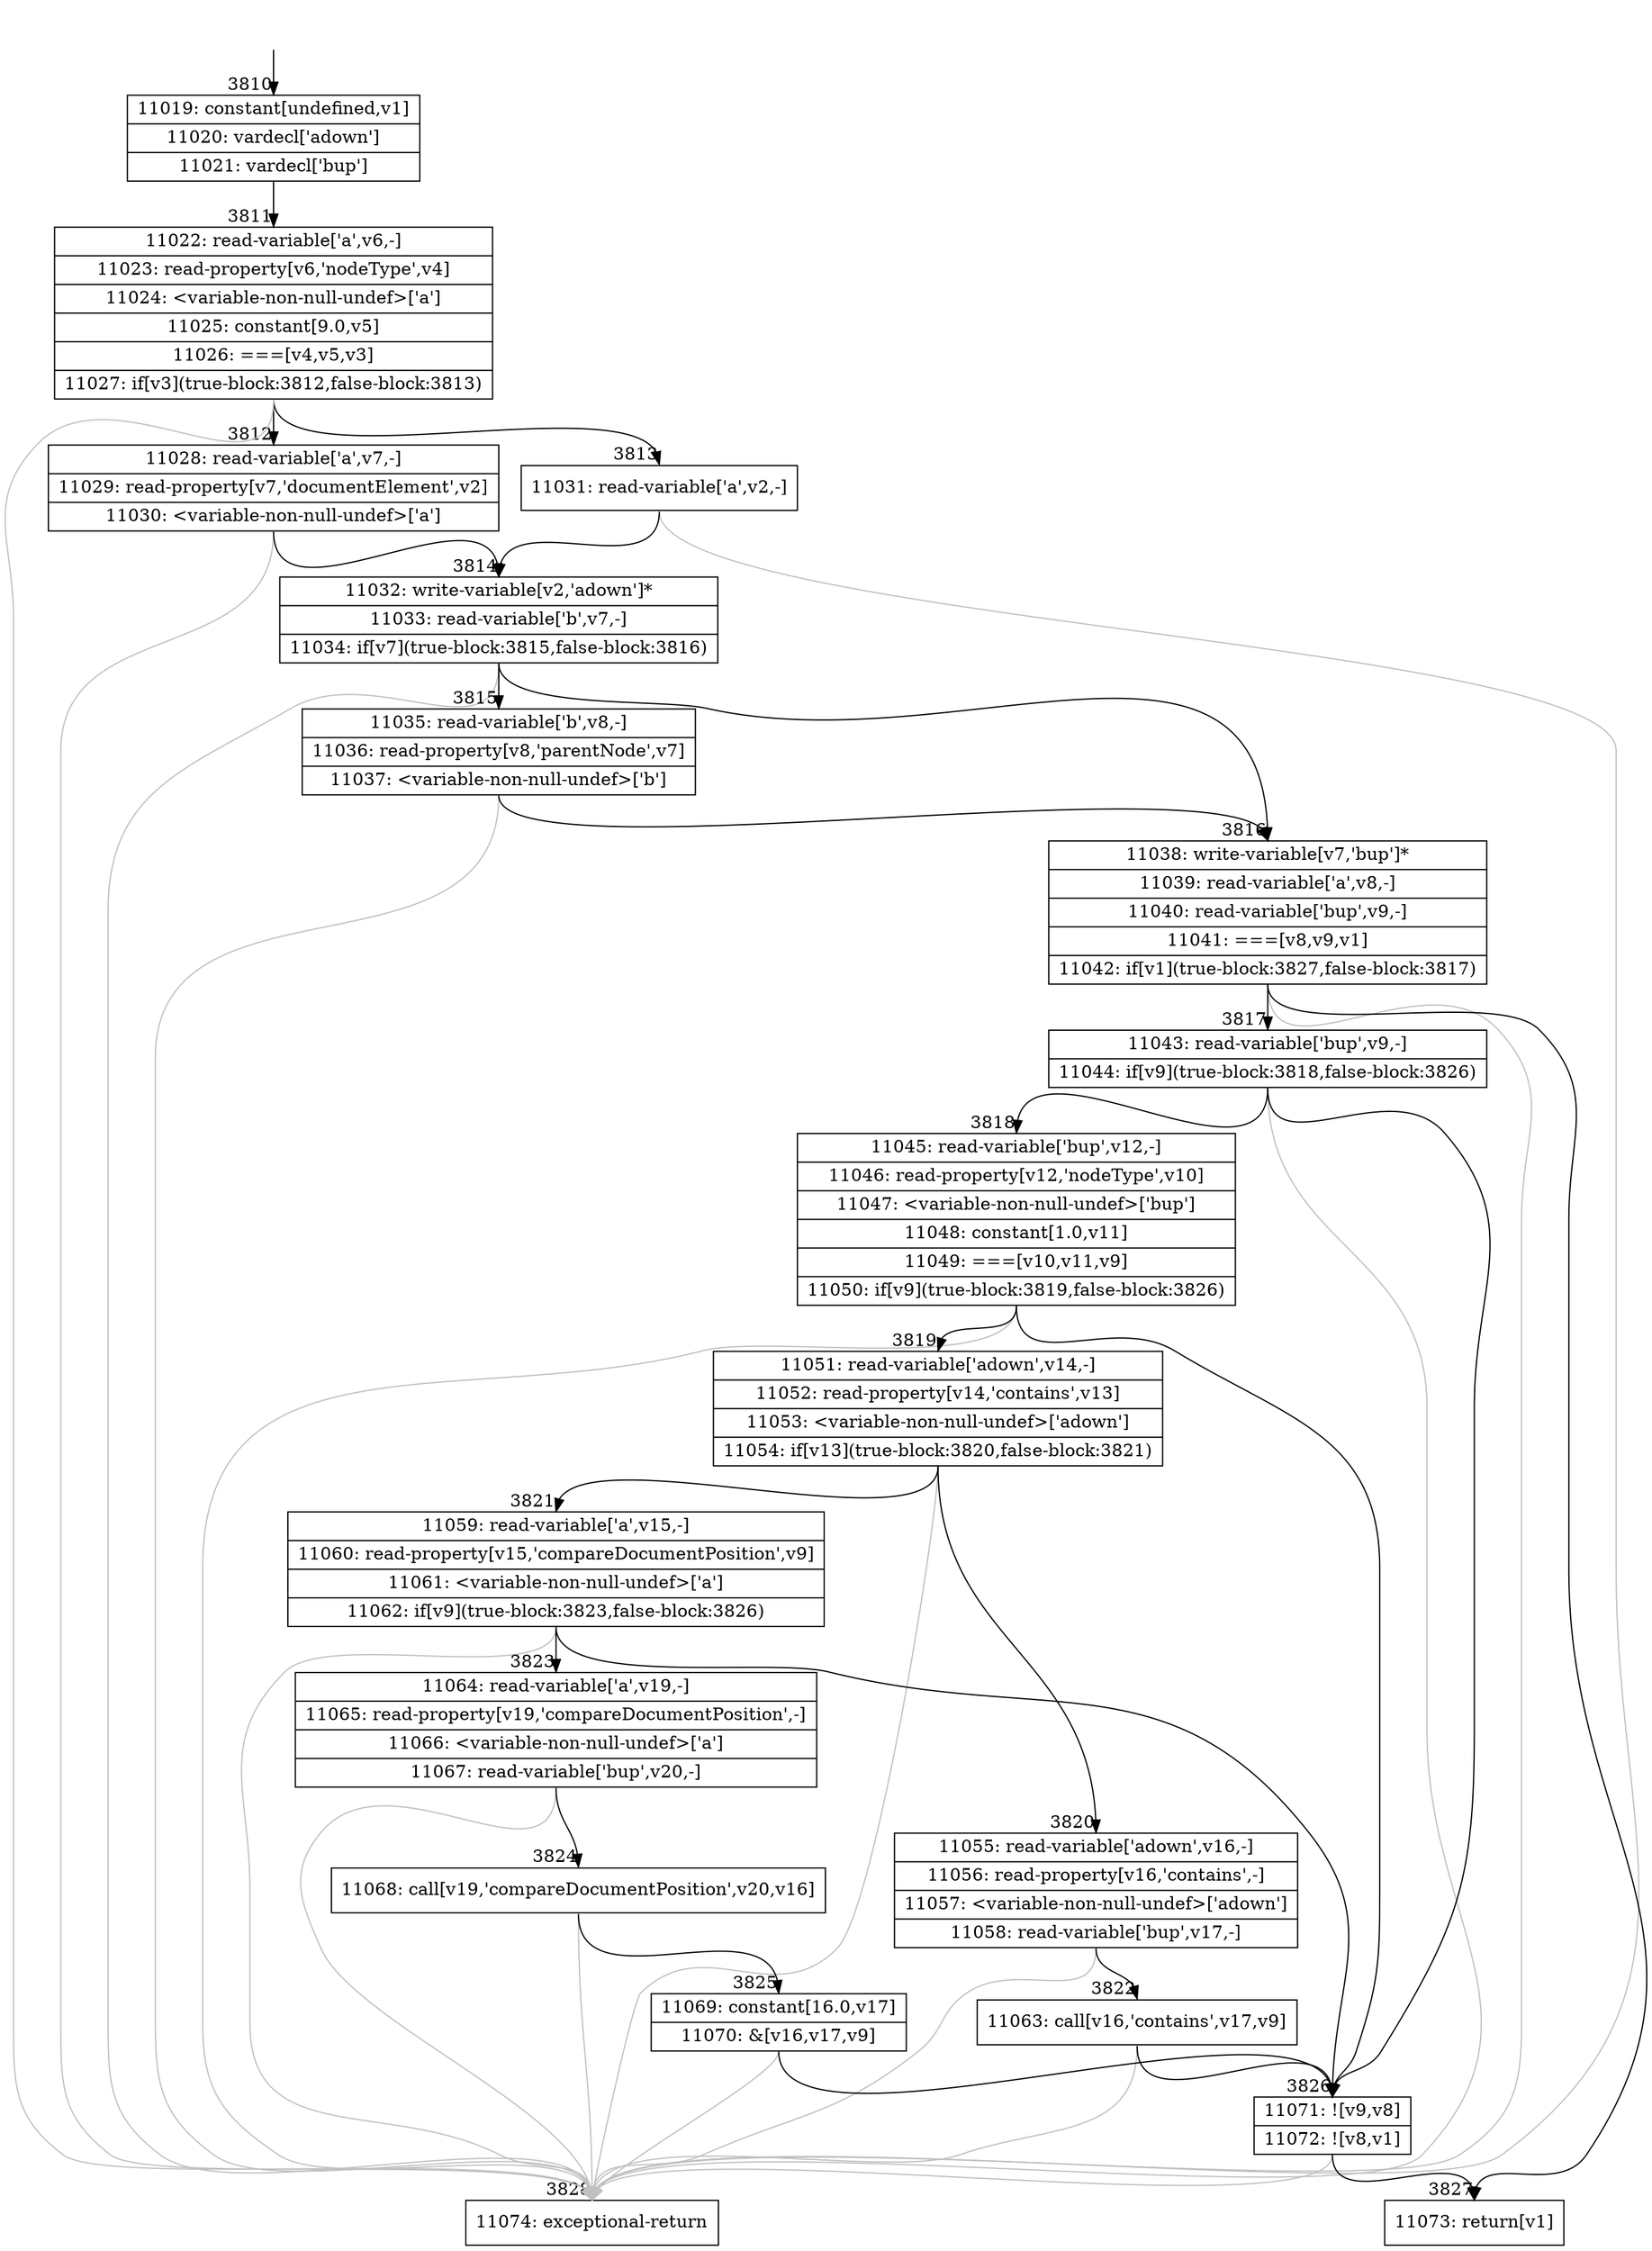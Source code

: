 digraph {
rankdir="TD"
BB_entry254[shape=none,label=""];
BB_entry254 -> BB3810 [tailport=s, headport=n, headlabel="    3810"]
BB3810 [shape=record label="{11019: constant[undefined,v1]|11020: vardecl['adown']|11021: vardecl['bup']}" ] 
BB3810 -> BB3811 [tailport=s, headport=n, headlabel="      3811"]
BB3811 [shape=record label="{11022: read-variable['a',v6,-]|11023: read-property[v6,'nodeType',v4]|11024: \<variable-non-null-undef\>['a']|11025: constant[9.0,v5]|11026: ===[v4,v5,v3]|11027: if[v3](true-block:3812,false-block:3813)}" ] 
BB3811 -> BB3812 [tailport=s, headport=n, headlabel="      3812"]
BB3811 -> BB3813 [tailport=s, headport=n, headlabel="      3813"]
BB3811 -> BB3828 [tailport=s, headport=n, color=gray, headlabel="      3828"]
BB3812 [shape=record label="{11028: read-variable['a',v7,-]|11029: read-property[v7,'documentElement',v2]|11030: \<variable-non-null-undef\>['a']}" ] 
BB3812 -> BB3814 [tailport=s, headport=n, headlabel="      3814"]
BB3812 -> BB3828 [tailport=s, headport=n, color=gray]
BB3813 [shape=record label="{11031: read-variable['a',v2,-]}" ] 
BB3813 -> BB3814 [tailport=s, headport=n]
BB3813 -> BB3828 [tailport=s, headport=n, color=gray]
BB3814 [shape=record label="{11032: write-variable[v2,'adown']*|11033: read-variable['b',v7,-]|11034: if[v7](true-block:3815,false-block:3816)}" ] 
BB3814 -> BB3816 [tailport=s, headport=n, headlabel="      3816"]
BB3814 -> BB3815 [tailport=s, headport=n, headlabel="      3815"]
BB3814 -> BB3828 [tailport=s, headport=n, color=gray]
BB3815 [shape=record label="{11035: read-variable['b',v8,-]|11036: read-property[v8,'parentNode',v7]|11037: \<variable-non-null-undef\>['b']}" ] 
BB3815 -> BB3816 [tailport=s, headport=n]
BB3815 -> BB3828 [tailport=s, headport=n, color=gray]
BB3816 [shape=record label="{11038: write-variable[v7,'bup']*|11039: read-variable['a',v8,-]|11040: read-variable['bup',v9,-]|11041: ===[v8,v9,v1]|11042: if[v1](true-block:3827,false-block:3817)}" ] 
BB3816 -> BB3827 [tailport=s, headport=n, headlabel="      3827"]
BB3816 -> BB3817 [tailport=s, headport=n, headlabel="      3817"]
BB3816 -> BB3828 [tailport=s, headport=n, color=gray]
BB3817 [shape=record label="{11043: read-variable['bup',v9,-]|11044: if[v9](true-block:3818,false-block:3826)}" ] 
BB3817 -> BB3826 [tailport=s, headport=n, headlabel="      3826"]
BB3817 -> BB3818 [tailport=s, headport=n, headlabel="      3818"]
BB3817 -> BB3828 [tailport=s, headport=n, color=gray]
BB3818 [shape=record label="{11045: read-variable['bup',v12,-]|11046: read-property[v12,'nodeType',v10]|11047: \<variable-non-null-undef\>['bup']|11048: constant[1.0,v11]|11049: ===[v10,v11,v9]|11050: if[v9](true-block:3819,false-block:3826)}" ] 
BB3818 -> BB3826 [tailport=s, headport=n]
BB3818 -> BB3819 [tailport=s, headport=n, headlabel="      3819"]
BB3818 -> BB3828 [tailport=s, headport=n, color=gray]
BB3819 [shape=record label="{11051: read-variable['adown',v14,-]|11052: read-property[v14,'contains',v13]|11053: \<variable-non-null-undef\>['adown']|11054: if[v13](true-block:3820,false-block:3821)}" ] 
BB3819 -> BB3820 [tailport=s, headport=n, headlabel="      3820"]
BB3819 -> BB3821 [tailport=s, headport=n, headlabel="      3821"]
BB3819 -> BB3828 [tailport=s, headport=n, color=gray]
BB3820 [shape=record label="{11055: read-variable['adown',v16,-]|11056: read-property[v16,'contains',-]|11057: \<variable-non-null-undef\>['adown']|11058: read-variable['bup',v17,-]}" ] 
BB3820 -> BB3822 [tailport=s, headport=n, headlabel="      3822"]
BB3820 -> BB3828 [tailport=s, headport=n, color=gray]
BB3821 [shape=record label="{11059: read-variable['a',v15,-]|11060: read-property[v15,'compareDocumentPosition',v9]|11061: \<variable-non-null-undef\>['a']|11062: if[v9](true-block:3823,false-block:3826)}" ] 
BB3821 -> BB3826 [tailport=s, headport=n]
BB3821 -> BB3823 [tailport=s, headport=n, headlabel="      3823"]
BB3821 -> BB3828 [tailport=s, headport=n, color=gray]
BB3822 [shape=record label="{11063: call[v16,'contains',v17,v9]}" ] 
BB3822 -> BB3826 [tailport=s, headport=n]
BB3822 -> BB3828 [tailport=s, headport=n, color=gray]
BB3823 [shape=record label="{11064: read-variable['a',v19,-]|11065: read-property[v19,'compareDocumentPosition',-]|11066: \<variable-non-null-undef\>['a']|11067: read-variable['bup',v20,-]}" ] 
BB3823 -> BB3824 [tailport=s, headport=n, headlabel="      3824"]
BB3823 -> BB3828 [tailport=s, headport=n, color=gray]
BB3824 [shape=record label="{11068: call[v19,'compareDocumentPosition',v20,v16]}" ] 
BB3824 -> BB3825 [tailport=s, headport=n, headlabel="      3825"]
BB3824 -> BB3828 [tailport=s, headport=n, color=gray]
BB3825 [shape=record label="{11069: constant[16.0,v17]|11070: &[v16,v17,v9]}" ] 
BB3825 -> BB3826 [tailport=s, headport=n]
BB3825 -> BB3828 [tailport=s, headport=n, color=gray]
BB3826 [shape=record label="{11071: ![v9,v8]|11072: ![v8,v1]}" ] 
BB3826 -> BB3827 [tailport=s, headport=n]
BB3826 -> BB3828 [tailport=s, headport=n, color=gray]
BB3827 [shape=record label="{11073: return[v1]}" ] 
BB3828 [shape=record label="{11074: exceptional-return}" ] 
}
